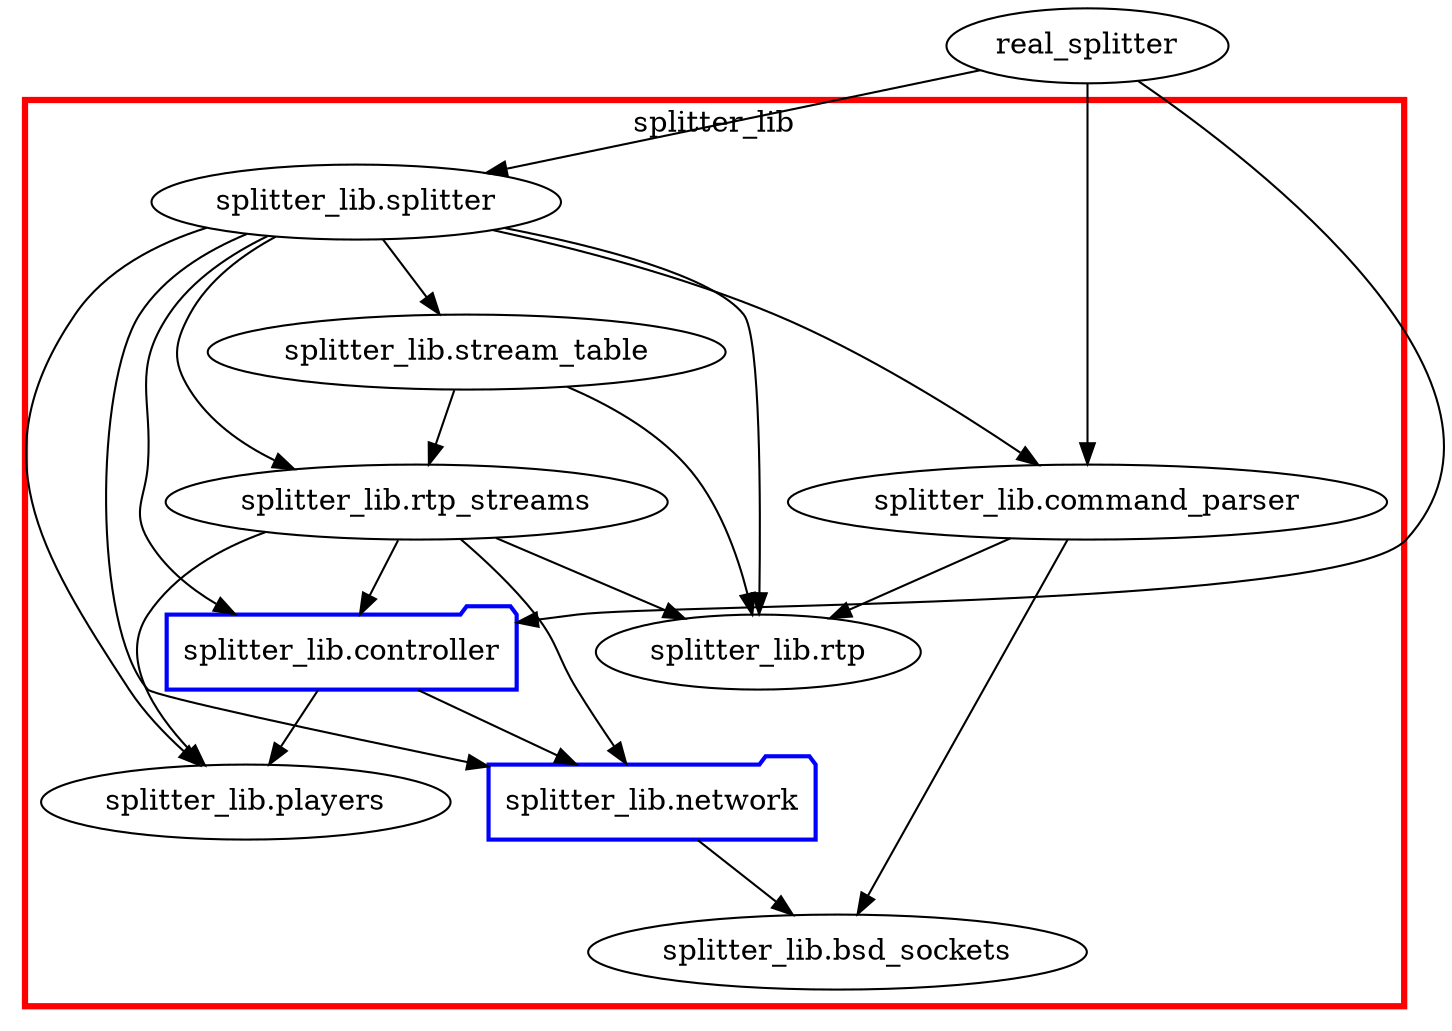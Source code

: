 digraph G {
    compound=true;
    subgraph cluster_1{
        label="splitter_lib";
        color=red;
        penwidth=3.0;
        node_2[label="splitter_lib.bsd_sockets"];
        node_3[label="splitter_lib.stream_table"];
        node_4[label="splitter_lib.controller", penwidth=2.0, shape=folder, color=blue];
        node_5[label="splitter_lib.network", penwidth=2.0, shape=folder, color=blue];
        node_6[label="splitter_lib.splitter"];
        node_7[label="splitter_lib.players"];
        node_8[label="splitter_lib.command_parser"];
        node_9[label="splitter_lib.rtp"];
        node_11[label="splitter_lib.rtp_streams"];
    }
    node_10[label="real_splitter"];
    node_3 -> node_9;
    node_3 -> node_11;
    node_4 -> node_5;
    node_4 -> node_7;
    node_5 -> node_2;
    node_6 -> node_3;
    node_6 -> node_4;
    node_6 -> node_5;
    node_6 -> node_7;
    node_6 -> node_8;
    node_6 -> node_9;
    node_6 -> node_11;
    node_8 -> node_2;
    node_8 -> node_9;
    node_10 -> node_4;
    node_10 -> node_6;
    node_10 -> node_8;
    node_11 -> node_4;
    node_11 -> node_5;
    node_11 -> node_7;
    node_11 -> node_9;
}
